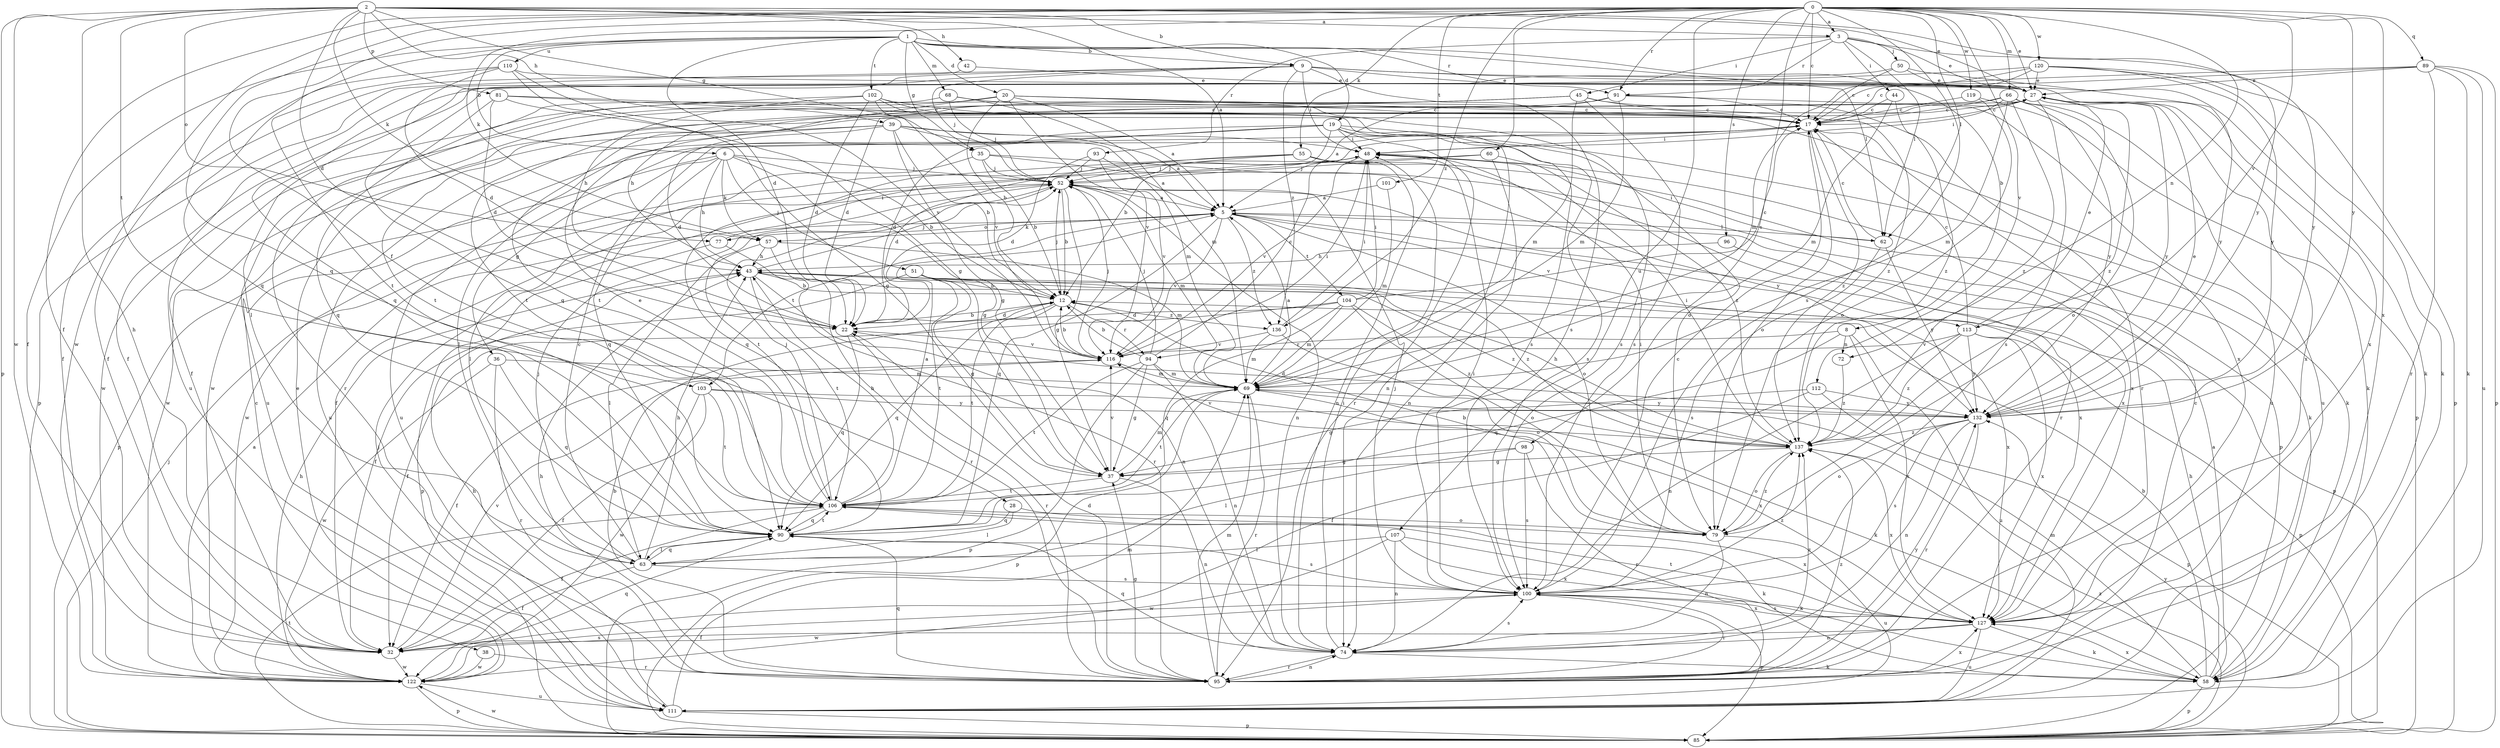 strict digraph  {
0;
1;
2;
3;
5;
6;
8;
9;
12;
17;
19;
20;
22;
27;
28;
32;
35;
36;
37;
38;
39;
42;
43;
44;
45;
48;
50;
51;
52;
55;
57;
58;
60;
62;
63;
66;
68;
69;
72;
74;
77;
79;
81;
85;
89;
90;
91;
93;
94;
95;
96;
98;
100;
101;
102;
103;
104;
106;
107;
110;
111;
112;
113;
116;
119;
120;
122;
127;
132;
136;
137;
0 -> 3  [label=a];
0 -> 17  [label=c];
0 -> 27  [label=e];
0 -> 28  [label=f];
0 -> 32  [label=f];
0 -> 55  [label=k];
0 -> 57  [label=k];
0 -> 60  [label=l];
0 -> 62  [label=l];
0 -> 66  [label=m];
0 -> 72  [label=n];
0 -> 89  [label=q];
0 -> 90  [label=q];
0 -> 91  [label=r];
0 -> 96  [label=s];
0 -> 98  [label=s];
0 -> 100  [label=s];
0 -> 101  [label=t];
0 -> 107  [label=u];
0 -> 112  [label=v];
0 -> 113  [label=v];
0 -> 119  [label=w];
0 -> 120  [label=w];
0 -> 122  [label=w];
0 -> 127  [label=x];
0 -> 132  [label=y];
0 -> 136  [label=z];
1 -> 6  [label=b];
1 -> 8  [label=b];
1 -> 9  [label=b];
1 -> 19  [label=d];
1 -> 20  [label=d];
1 -> 22  [label=d];
1 -> 32  [label=f];
1 -> 35  [label=g];
1 -> 62  [label=l];
1 -> 68  [label=m];
1 -> 90  [label=q];
1 -> 91  [label=r];
1 -> 102  [label=t];
1 -> 110  [label=u];
2 -> 3  [label=a];
2 -> 5  [label=a];
2 -> 9  [label=b];
2 -> 22  [label=d];
2 -> 27  [label=e];
2 -> 35  [label=g];
2 -> 38  [label=h];
2 -> 39  [label=h];
2 -> 42  [label=h];
2 -> 57  [label=k];
2 -> 77  [label=o];
2 -> 81  [label=p];
2 -> 85  [label=p];
2 -> 103  [label=t];
2 -> 122  [label=w];
2 -> 132  [label=y];
3 -> 27  [label=e];
3 -> 44  [label=i];
3 -> 45  [label=i];
3 -> 50  [label=j];
3 -> 62  [label=l];
3 -> 91  [label=r];
3 -> 93  [label=r];
3 -> 132  [label=y];
5 -> 57  [label=k];
5 -> 62  [label=l];
5 -> 77  [label=o];
5 -> 79  [label=o];
5 -> 90  [label=q];
5 -> 103  [label=t];
5 -> 104  [label=t];
5 -> 113  [label=v];
5 -> 116  [label=v];
5 -> 127  [label=x];
5 -> 136  [label=z];
6 -> 12  [label=b];
6 -> 36  [label=g];
6 -> 37  [label=g];
6 -> 43  [label=h];
6 -> 51  [label=j];
6 -> 52  [label=j];
6 -> 57  [label=k];
6 -> 85  [label=p];
6 -> 90  [label=q];
8 -> 72  [label=n];
8 -> 90  [label=q];
8 -> 94  [label=r];
8 -> 111  [label=u];
8 -> 127  [label=x];
9 -> 27  [label=e];
9 -> 48  [label=i];
9 -> 52  [label=j];
9 -> 58  [label=k];
9 -> 85  [label=p];
9 -> 90  [label=q];
9 -> 100  [label=s];
9 -> 111  [label=u];
9 -> 127  [label=x];
9 -> 136  [label=z];
12 -> 22  [label=d];
12 -> 52  [label=j];
12 -> 90  [label=q];
12 -> 94  [label=r];
12 -> 106  [label=t];
12 -> 136  [label=z];
17 -> 48  [label=i];
17 -> 79  [label=o];
17 -> 137  [label=z];
19 -> 12  [label=b];
19 -> 22  [label=d];
19 -> 48  [label=i];
19 -> 58  [label=k];
19 -> 63  [label=l];
19 -> 74  [label=n];
19 -> 95  [label=r];
19 -> 100  [label=s];
19 -> 111  [label=u];
20 -> 5  [label=a];
20 -> 12  [label=b];
20 -> 17  [label=c];
20 -> 43  [label=h];
20 -> 100  [label=s];
20 -> 111  [label=u];
20 -> 116  [label=v];
20 -> 137  [label=z];
22 -> 12  [label=b];
22 -> 90  [label=q];
22 -> 95  [label=r];
22 -> 116  [label=v];
27 -> 17  [label=c];
27 -> 22  [label=d];
27 -> 85  [label=p];
27 -> 100  [label=s];
27 -> 127  [label=x];
27 -> 132  [label=y];
27 -> 137  [label=z];
28 -> 63  [label=l];
28 -> 90  [label=q];
28 -> 127  [label=x];
32 -> 90  [label=q];
32 -> 116  [label=v];
32 -> 122  [label=w];
35 -> 12  [label=b];
35 -> 52  [label=j];
35 -> 63  [label=l];
35 -> 127  [label=x];
35 -> 132  [label=y];
36 -> 69  [label=m];
36 -> 90  [label=q];
36 -> 95  [label=r];
36 -> 122  [label=w];
37 -> 69  [label=m];
37 -> 74  [label=n];
37 -> 106  [label=t];
37 -> 116  [label=v];
38 -> 95  [label=r];
38 -> 122  [label=w];
39 -> 5  [label=a];
39 -> 12  [label=b];
39 -> 22  [label=d];
39 -> 37  [label=g];
39 -> 48  [label=i];
39 -> 69  [label=m];
39 -> 111  [label=u];
39 -> 122  [label=w];
42 -> 27  [label=e];
42 -> 32  [label=f];
43 -> 12  [label=b];
43 -> 52  [label=j];
43 -> 74  [label=n];
43 -> 106  [label=t];
43 -> 127  [label=x];
43 -> 137  [label=z];
44 -> 17  [label=c];
44 -> 69  [label=m];
44 -> 137  [label=z];
45 -> 17  [label=c];
45 -> 32  [label=f];
45 -> 69  [label=m];
45 -> 95  [label=r];
45 -> 100  [label=s];
45 -> 106  [label=t];
45 -> 122  [label=w];
48 -> 52  [label=j];
48 -> 85  [label=p];
48 -> 116  [label=v];
48 -> 122  [label=w];
50 -> 17  [label=c];
50 -> 27  [label=e];
50 -> 63  [label=l];
50 -> 132  [label=y];
51 -> 12  [label=b];
51 -> 32  [label=f];
51 -> 37  [label=g];
51 -> 106  [label=t];
51 -> 137  [label=z];
52 -> 5  [label=a];
52 -> 12  [label=b];
52 -> 37  [label=g];
52 -> 69  [label=m];
52 -> 74  [label=n];
52 -> 106  [label=t];
52 -> 127  [label=x];
55 -> 22  [label=d];
55 -> 52  [label=j];
55 -> 58  [label=k];
55 -> 74  [label=n];
55 -> 90  [label=q];
55 -> 95  [label=r];
57 -> 43  [label=h];
57 -> 63  [label=l];
57 -> 69  [label=m];
57 -> 95  [label=r];
58 -> 5  [label=a];
58 -> 12  [label=b];
58 -> 43  [label=h];
58 -> 69  [label=m];
58 -> 85  [label=p];
58 -> 127  [label=x];
60 -> 32  [label=f];
60 -> 52  [label=j];
60 -> 74  [label=n];
60 -> 137  [label=z];
62 -> 17  [label=c];
62 -> 48  [label=i];
62 -> 100  [label=s];
62 -> 132  [label=y];
63 -> 17  [label=c];
63 -> 32  [label=f];
63 -> 43  [label=h];
63 -> 52  [label=j];
63 -> 90  [label=q];
63 -> 100  [label=s];
66 -> 17  [label=c];
66 -> 48  [label=i];
66 -> 69  [label=m];
66 -> 79  [label=o];
66 -> 106  [label=t];
66 -> 111  [label=u];
66 -> 132  [label=y];
66 -> 137  [label=z];
68 -> 17  [label=c];
68 -> 52  [label=j];
68 -> 69  [label=m];
68 -> 122  [label=w];
69 -> 5  [label=a];
69 -> 85  [label=p];
69 -> 95  [label=r];
69 -> 106  [label=t];
69 -> 127  [label=x];
69 -> 132  [label=y];
72 -> 137  [label=z];
74 -> 48  [label=i];
74 -> 58  [label=k];
74 -> 90  [label=q];
74 -> 95  [label=r];
74 -> 100  [label=s];
74 -> 137  [label=z];
77 -> 48  [label=i];
77 -> 85  [label=p];
77 -> 95  [label=r];
79 -> 12  [label=b];
79 -> 48  [label=i];
79 -> 74  [label=n];
79 -> 111  [label=u];
79 -> 137  [label=z];
81 -> 17  [label=c];
81 -> 22  [label=d];
81 -> 37  [label=g];
81 -> 90  [label=q];
81 -> 127  [label=x];
85 -> 52  [label=j];
85 -> 106  [label=t];
85 -> 122  [label=w];
85 -> 132  [label=y];
85 -> 137  [label=z];
89 -> 17  [label=c];
89 -> 27  [label=e];
89 -> 58  [label=k];
89 -> 85  [label=p];
89 -> 90  [label=q];
89 -> 95  [label=r];
89 -> 111  [label=u];
90 -> 63  [label=l];
90 -> 100  [label=s];
90 -> 106  [label=t];
91 -> 5  [label=a];
91 -> 17  [label=c];
91 -> 69  [label=m];
91 -> 106  [label=t];
91 -> 111  [label=u];
93 -> 5  [label=a];
93 -> 22  [label=d];
93 -> 52  [label=j];
93 -> 116  [label=v];
94 -> 12  [label=b];
94 -> 17  [label=c];
94 -> 37  [label=g];
94 -> 52  [label=j];
94 -> 69  [label=m];
94 -> 74  [label=n];
94 -> 85  [label=p];
94 -> 106  [label=t];
95 -> 12  [label=b];
95 -> 17  [label=c];
95 -> 22  [label=d];
95 -> 37  [label=g];
95 -> 43  [label=h];
95 -> 69  [label=m];
95 -> 74  [label=n];
95 -> 90  [label=q];
95 -> 127  [label=x];
95 -> 132  [label=y];
95 -> 137  [label=z];
96 -> 43  [label=h];
96 -> 85  [label=p];
98 -> 37  [label=g];
98 -> 63  [label=l];
98 -> 95  [label=r];
98 -> 100  [label=s];
100 -> 17  [label=c];
100 -> 48  [label=i];
100 -> 52  [label=j];
100 -> 85  [label=p];
100 -> 95  [label=r];
100 -> 122  [label=w];
100 -> 127  [label=x];
100 -> 137  [label=z];
101 -> 5  [label=a];
101 -> 69  [label=m];
102 -> 17  [label=c];
102 -> 22  [label=d];
102 -> 43  [label=h];
102 -> 79  [label=o];
102 -> 95  [label=r];
102 -> 100  [label=s];
102 -> 116  [label=v];
103 -> 32  [label=f];
103 -> 58  [label=k];
103 -> 106  [label=t];
103 -> 122  [label=w];
103 -> 132  [label=y];
104 -> 17  [label=c];
104 -> 22  [label=d];
104 -> 32  [label=f];
104 -> 48  [label=i];
104 -> 69  [label=m];
104 -> 79  [label=o];
104 -> 90  [label=q];
104 -> 137  [label=z];
106 -> 5  [label=a];
106 -> 27  [label=e];
106 -> 32  [label=f];
106 -> 43  [label=h];
106 -> 52  [label=j];
106 -> 58  [label=k];
106 -> 79  [label=o];
106 -> 90  [label=q];
107 -> 58  [label=k];
107 -> 63  [label=l];
107 -> 74  [label=n];
107 -> 122  [label=w];
107 -> 127  [label=x];
110 -> 22  [label=d];
110 -> 27  [label=e];
110 -> 32  [label=f];
110 -> 37  [label=g];
110 -> 106  [label=t];
110 -> 116  [label=v];
111 -> 43  [label=h];
111 -> 52  [label=j];
111 -> 69  [label=m];
111 -> 85  [label=p];
112 -> 32  [label=f];
112 -> 37  [label=g];
112 -> 85  [label=p];
112 -> 132  [label=y];
113 -> 17  [label=c];
113 -> 27  [label=e];
113 -> 74  [label=n];
113 -> 85  [label=p];
113 -> 116  [label=v];
113 -> 127  [label=x];
113 -> 132  [label=y];
113 -> 137  [label=z];
116 -> 12  [label=b];
116 -> 32  [label=f];
116 -> 48  [label=i];
116 -> 52  [label=j];
116 -> 69  [label=m];
119 -> 17  [label=c];
119 -> 58  [label=k];
119 -> 79  [label=o];
120 -> 17  [label=c];
120 -> 27  [label=e];
120 -> 32  [label=f];
120 -> 58  [label=k];
120 -> 69  [label=m];
120 -> 85  [label=p];
120 -> 132  [label=y];
122 -> 5  [label=a];
122 -> 17  [label=c];
122 -> 27  [label=e];
122 -> 43  [label=h];
122 -> 85  [label=p];
122 -> 100  [label=s];
122 -> 111  [label=u];
127 -> 32  [label=f];
127 -> 58  [label=k];
127 -> 74  [label=n];
127 -> 100  [label=s];
127 -> 106  [label=t];
127 -> 111  [label=u];
132 -> 22  [label=d];
132 -> 27  [label=e];
132 -> 74  [label=n];
132 -> 79  [label=o];
132 -> 95  [label=r];
132 -> 100  [label=s];
132 -> 137  [label=z];
136 -> 48  [label=i];
136 -> 69  [label=m];
136 -> 79  [label=o];
136 -> 116  [label=v];
137 -> 37  [label=g];
137 -> 43  [label=h];
137 -> 48  [label=i];
137 -> 79  [label=o];
137 -> 116  [label=v];
137 -> 127  [label=x];
}
